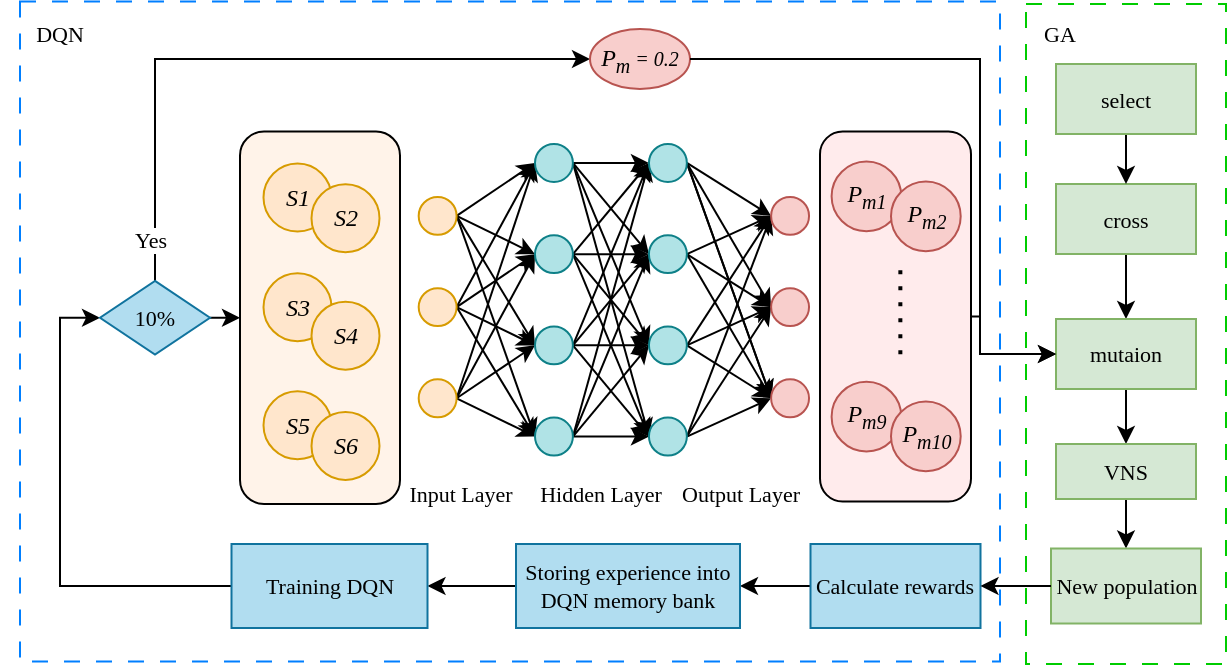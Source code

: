 <mxfile version="26.1.1">
  <diagram name="第 1 页" id="UJfofHyAi-vfrjt4BgnB">
    <mxGraphModel dx="1270" dy="-492" grid="1" gridSize="10" guides="1" tooltips="1" connect="1" arrows="1" fold="1" page="1" pageScale="1" pageWidth="827" pageHeight="1169" math="0" shadow="0">
      <root>
        <mxCell id="0" />
        <mxCell id="1" parent="0" />
        <mxCell id="khgx04jsNpT15c4Wu7S9-180" value="" style="rounded=0;whiteSpace=wrap;html=1;dashed=1;dashPattern=8 8;strokeColor=#007FFF;" vertex="1" parent="1">
          <mxGeometry x="120" y="1448.71" width="490" height="330" as="geometry" />
        </mxCell>
        <mxCell id="khgx04jsNpT15c4Wu7S9-84" value="DQN" style="text;html=1;align=center;verticalAlign=middle;whiteSpace=wrap;rounded=0;fontFamily=Times New Roman;fontSize=11;" vertex="1" parent="1">
          <mxGeometry x="110" y="1450" width="60" height="30" as="geometry" />
        </mxCell>
        <mxCell id="khgx04jsNpT15c4Wu7S9-128" value="" style="group;fontFamily=Times New Roman;fontStyle=2" vertex="1" connectable="0" parent="1">
          <mxGeometry x="230" y="1513.75" width="80" height="186.25" as="geometry" />
        </mxCell>
        <mxCell id="khgx04jsNpT15c4Wu7S9-120" value="" style="rounded=1;whiteSpace=wrap;html=1;fontFamily=Times New Roman;fontStyle=2;fillColor=#FFF3E9;" vertex="1" parent="khgx04jsNpT15c4Wu7S9-128">
          <mxGeometry width="80" height="186.25" as="geometry" />
        </mxCell>
        <mxCell id="khgx04jsNpT15c4Wu7S9-121" value="S1" style="ellipse;whiteSpace=wrap;html=1;aspect=fixed;fontFamily=Times New Roman;fontStyle=2;fillColor=#ffe6cc;strokeColor=#d79b00;" vertex="1" parent="khgx04jsNpT15c4Wu7S9-128">
          <mxGeometry x="11.75" y="16.038" width="34" height="34" as="geometry" />
        </mxCell>
        <mxCell id="khgx04jsNpT15c4Wu7S9-122" value="S2" style="ellipse;whiteSpace=wrap;html=1;aspect=fixed;fontFamily=Times New Roman;fontStyle=2;fillColor=#ffe6cc;strokeColor=#d79b00;" vertex="1" parent="khgx04jsNpT15c4Wu7S9-128">
          <mxGeometry x="35.75" y="26.385" width="34" height="34" as="geometry" />
        </mxCell>
        <mxCell id="khgx04jsNpT15c4Wu7S9-123" value="S3" style="ellipse;whiteSpace=wrap;html=1;aspect=fixed;fontFamily=Times New Roman;fontStyle=2;fillColor=#ffe6cc;strokeColor=#d79b00;" vertex="1" parent="khgx04jsNpT15c4Wu7S9-128">
          <mxGeometry x="11.75" y="70.878" width="34" height="34" as="geometry" />
        </mxCell>
        <mxCell id="khgx04jsNpT15c4Wu7S9-124" value="S4" style="ellipse;whiteSpace=wrap;html=1;aspect=fixed;fontFamily=Times New Roman;fontStyle=2;fillColor=#ffe6cc;strokeColor=#d79b00;" vertex="1" parent="khgx04jsNpT15c4Wu7S9-128">
          <mxGeometry x="35.75" y="85.106" width="34" height="34" as="geometry" />
        </mxCell>
        <mxCell id="khgx04jsNpT15c4Wu7S9-126" value="S5" style="ellipse;whiteSpace=wrap;html=1;aspect=fixed;fontFamily=Times New Roman;fontStyle=2;fillColor=#ffe6cc;strokeColor=#d79b00;" vertex="1" parent="khgx04jsNpT15c4Wu7S9-128">
          <mxGeometry x="11.75" y="129.858" width="34" height="34" as="geometry" />
        </mxCell>
        <mxCell id="khgx04jsNpT15c4Wu7S9-127" value="S6" style="ellipse;whiteSpace=wrap;html=1;aspect=fixed;fontFamily=Times New Roman;fontStyle=2;fillColor=#ffe6cc;strokeColor=#d79b00;" vertex="1" parent="khgx04jsNpT15c4Wu7S9-128">
          <mxGeometry x="35.75" y="140.205" width="34" height="34" as="geometry" />
        </mxCell>
        <mxCell id="khgx04jsNpT15c4Wu7S9-135" value="" style="group;fontStyle=2" vertex="1" connectable="0" parent="1">
          <mxGeometry x="520" y="1513.75" width="75.5" height="185" as="geometry" />
        </mxCell>
        <mxCell id="khgx04jsNpT15c4Wu7S9-119" value="" style="rounded=1;whiteSpace=wrap;html=1;fontFamily=Times New Roman;fontStyle=2;fillColor=#FFEBEC;" vertex="1" parent="khgx04jsNpT15c4Wu7S9-135">
          <mxGeometry width="75.5" height="185.0" as="geometry" />
        </mxCell>
        <mxCell id="khgx04jsNpT15c4Wu7S9-132" value="P&lt;sub&gt;m9&lt;/sub&gt;" style="ellipse;whiteSpace=wrap;html=1;aspect=fixed;fontFamily=Times New Roman;fontStyle=2;fillColor=#f8cecc;strokeColor=#b85450;" vertex="1" parent="khgx04jsNpT15c4Wu7S9-135">
          <mxGeometry x="5.8" y="125.15" width="34.85" height="34.85" as="geometry" />
        </mxCell>
        <mxCell id="khgx04jsNpT15c4Wu7S9-134" value="" style="endArrow=none;dashed=1;html=1;dashPattern=1 3;strokeWidth=2;rounded=0;fontFamily=Times New Roman;fontStyle=2" edge="1" parent="khgx04jsNpT15c4Wu7S9-135">
          <mxGeometry width="50" height="50" relative="1" as="geometry">
            <mxPoint x="40.178" y="69.375" as="sourcePoint" />
            <mxPoint x="40.178" y="112.904" as="targetPoint" />
          </mxGeometry>
        </mxCell>
        <mxCell id="khgx04jsNpT15c4Wu7S9-187" value="P&lt;sub&gt;m10&lt;/sub&gt;" style="ellipse;whiteSpace=wrap;html=1;aspect=fixed;fontFamily=Times New Roman;fontStyle=2;fillColor=#f8cecc;strokeColor=#b85450;" vertex="1" parent="khgx04jsNpT15c4Wu7S9-135">
          <mxGeometry x="35.5" y="135" width="34.85" height="34.85" as="geometry" />
        </mxCell>
        <mxCell id="khgx04jsNpT15c4Wu7S9-186" value="P&lt;sub&gt;m1&lt;/sub&gt;" style="ellipse;whiteSpace=wrap;html=1;aspect=fixed;fontFamily=Times New Roman;fontStyle=2;fillColor=#f8cecc;strokeColor=#b85450;" vertex="1" parent="khgx04jsNpT15c4Wu7S9-135">
          <mxGeometry x="5.8" y="15" width="34.85" height="34.85" as="geometry" />
        </mxCell>
        <mxCell id="khgx04jsNpT15c4Wu7S9-188" value="P&lt;sub&gt;m2&lt;/sub&gt;" style="ellipse;whiteSpace=wrap;html=1;aspect=fixed;fontFamily=Times New Roman;fontStyle=2;fillColor=#f8cecc;strokeColor=#b85450;" vertex="1" parent="khgx04jsNpT15c4Wu7S9-135">
          <mxGeometry x="35.5" y="25" width="34.85" height="34.85" as="geometry" />
        </mxCell>
        <mxCell id="khgx04jsNpT15c4Wu7S9-162" style="edgeStyle=orthogonalEdgeStyle;rounded=0;orthogonalLoop=1;jettySize=auto;html=1;exitX=0;exitY=0.5;exitDx=0;exitDy=0;fontFamily=Times New Roman;fontSize=11;" edge="1" parent="1" source="khgx04jsNpT15c4Wu7S9-163" target="khgx04jsNpT15c4Wu7S9-165">
          <mxGeometry relative="1" as="geometry" />
        </mxCell>
        <mxCell id="khgx04jsNpT15c4Wu7S9-163" value="Calculate rewards" style="rounded=0;whiteSpace=wrap;html=1;fontFamily=Times New Roman;fillColor=#b1ddf0;strokeColor=#10739e;fontSize=11;" vertex="1" parent="1">
          <mxGeometry x="515.25" y="1720" width="85" height="42" as="geometry" />
        </mxCell>
        <mxCell id="khgx04jsNpT15c4Wu7S9-164" style="edgeStyle=orthogonalEdgeStyle;rounded=0;orthogonalLoop=1;jettySize=auto;html=1;exitX=0;exitY=0.5;exitDx=0;exitDy=0;fontFamily=Times New Roman;fontSize=11;" edge="1" parent="1" source="khgx04jsNpT15c4Wu7S9-165" target="khgx04jsNpT15c4Wu7S9-166">
          <mxGeometry relative="1" as="geometry" />
        </mxCell>
        <mxCell id="khgx04jsNpT15c4Wu7S9-165" value="Storing experience into DQN memory bank" style="rounded=0;whiteSpace=wrap;html=1;fontFamily=Times New Roman;fillColor=#b1ddf0;strokeColor=#10739e;fontSize=11;" vertex="1" parent="1">
          <mxGeometry x="368" y="1720" width="112" height="42" as="geometry" />
        </mxCell>
        <mxCell id="khgx04jsNpT15c4Wu7S9-172" style="edgeStyle=orthogonalEdgeStyle;rounded=0;orthogonalLoop=1;jettySize=auto;html=1;exitX=0;exitY=0.5;exitDx=0;exitDy=0;entryX=0;entryY=0.5;entryDx=0;entryDy=0;" edge="1" parent="1" source="khgx04jsNpT15c4Wu7S9-166" target="khgx04jsNpT15c4Wu7S9-168">
          <mxGeometry relative="1" as="geometry">
            <Array as="points">
              <mxPoint x="140" y="1741" />
              <mxPoint x="140" y="1606" />
            </Array>
          </mxGeometry>
        </mxCell>
        <mxCell id="khgx04jsNpT15c4Wu7S9-166" value="Training DQN" style="rounded=0;whiteSpace=wrap;html=1;fontFamily=Times New Roman;fillColor=#b1ddf0;strokeColor=#10739e;fontSize=11;" vertex="1" parent="1">
          <mxGeometry x="225.75" y="1720" width="98" height="42" as="geometry" />
        </mxCell>
        <mxCell id="khgx04jsNpT15c4Wu7S9-169" style="edgeStyle=orthogonalEdgeStyle;rounded=0;orthogonalLoop=1;jettySize=auto;html=1;exitX=0.5;exitY=0;exitDx=0;exitDy=0;entryX=0;entryY=0.5;entryDx=0;entryDy=0;" edge="1" parent="1" source="khgx04jsNpT15c4Wu7S9-168" target="khgx04jsNpT15c4Wu7S9-183">
          <mxGeometry relative="1" as="geometry">
            <mxPoint x="410.0" y="1445" as="targetPoint" />
          </mxGeometry>
        </mxCell>
        <mxCell id="khgx04jsNpT15c4Wu7S9-178" value="Yes" style="edgeLabel;html=1;align=center;verticalAlign=middle;resizable=0;points=[];fontFamily=Times New Roman;" vertex="1" connectable="0" parent="khgx04jsNpT15c4Wu7S9-169">
          <mxGeometry x="-0.871" y="3" relative="1" as="geometry">
            <mxPoint as="offset" />
          </mxGeometry>
        </mxCell>
        <mxCell id="khgx04jsNpT15c4Wu7S9-321" style="edgeStyle=orthogonalEdgeStyle;rounded=0;orthogonalLoop=1;jettySize=auto;html=1;exitX=1;exitY=0.5;exitDx=0;exitDy=0;entryX=0;entryY=0.5;entryDx=0;entryDy=0;" edge="1" parent="1" source="khgx04jsNpT15c4Wu7S9-168" target="khgx04jsNpT15c4Wu7S9-120">
          <mxGeometry relative="1" as="geometry" />
        </mxCell>
        <mxCell id="khgx04jsNpT15c4Wu7S9-168" value="10%" style="rhombus;whiteSpace=wrap;html=1;fontFamily=Times New Roman;fillColor=#b1ddf0;strokeColor=#10739e;fontSize=11;" vertex="1" parent="1">
          <mxGeometry x="160" y="1588.44" width="55" height="36.88" as="geometry" />
        </mxCell>
        <mxCell id="khgx04jsNpT15c4Wu7S9-183" value="&lt;span style=&quot;font-family: &amp;quot;Times New Roman&amp;quot;; font-style: italic;&quot;&gt;P&lt;/span&gt;&lt;sub style=&quot;font-family: &amp;quot;Times New Roman&amp;quot;; font-style: italic;&quot;&gt;m&lt;/sub&gt;&lt;span style=&quot;font-family: &amp;quot;Times New Roman&amp;quot;; font-style: italic; font-size: 10px;&quot;&gt;&amp;nbsp;= 0.2&lt;/span&gt;" style="ellipse;whiteSpace=wrap;html=1;fillColor=#f8cecc;strokeColor=#b85450;container=0;" vertex="1" parent="1">
          <mxGeometry x="405" y="1462.5" width="50" height="30" as="geometry" />
        </mxCell>
        <mxCell id="khgx04jsNpT15c4Wu7S9-184" value="" style="group" vertex="1" connectable="0" parent="1">
          <mxGeometry x="610" y="1450" width="113" height="330" as="geometry" />
        </mxCell>
        <mxCell id="khgx04jsNpT15c4Wu7S9-150" value="" style="rounded=0;whiteSpace=wrap;html=1;dashed=1;dashPattern=8 8;fontFamily=Times New Roman;strokeColor=#00CC00;fontSize=11;" vertex="1" parent="khgx04jsNpT15c4Wu7S9-184">
          <mxGeometry x="13" width="100" height="330" as="geometry" />
        </mxCell>
        <mxCell id="khgx04jsNpT15c4Wu7S9-151" value="GA" style="text;html=1;align=center;verticalAlign=middle;whiteSpace=wrap;rounded=0;fontFamily=Times New Roman;fontSize=11;" vertex="1" parent="khgx04jsNpT15c4Wu7S9-184">
          <mxGeometry width="60" height="30" as="geometry" />
        </mxCell>
        <mxCell id="khgx04jsNpT15c4Wu7S9-152" style="edgeStyle=orthogonalEdgeStyle;rounded=0;orthogonalLoop=1;jettySize=auto;html=1;exitX=0.5;exitY=1;exitDx=0;exitDy=0;entryX=0.5;entryY=0;entryDx=0;entryDy=0;fontFamily=Times New Roman;fontSize=11;" edge="1" parent="khgx04jsNpT15c4Wu7S9-184" source="khgx04jsNpT15c4Wu7S9-153" target="khgx04jsNpT15c4Wu7S9-157">
          <mxGeometry relative="1" as="geometry" />
        </mxCell>
        <mxCell id="khgx04jsNpT15c4Wu7S9-153" value="cross" style="rounded=0;whiteSpace=wrap;html=1;fontFamily=Times New Roman;fillColor=#d5e8d4;strokeColor=#82b366;fontSize=11;" vertex="1" parent="khgx04jsNpT15c4Wu7S9-184">
          <mxGeometry x="28" y="90" width="70" height="35" as="geometry" />
        </mxCell>
        <mxCell id="khgx04jsNpT15c4Wu7S9-154" style="edgeStyle=orthogonalEdgeStyle;rounded=0;orthogonalLoop=1;jettySize=auto;html=1;exitX=0.5;exitY=1;exitDx=0;exitDy=0;fontFamily=Times New Roman;fontSize=11;" edge="1" parent="khgx04jsNpT15c4Wu7S9-184" source="khgx04jsNpT15c4Wu7S9-155" target="khgx04jsNpT15c4Wu7S9-153">
          <mxGeometry relative="1" as="geometry" />
        </mxCell>
        <mxCell id="khgx04jsNpT15c4Wu7S9-155" value="select" style="rounded=0;whiteSpace=wrap;html=1;fontFamily=Times New Roman;fillColor=#d5e8d4;strokeColor=#82b366;fontSize=11;" vertex="1" parent="khgx04jsNpT15c4Wu7S9-184">
          <mxGeometry x="28" y="30" width="70" height="35" as="geometry" />
        </mxCell>
        <mxCell id="khgx04jsNpT15c4Wu7S9-156" style="edgeStyle=orthogonalEdgeStyle;rounded=0;orthogonalLoop=1;jettySize=auto;html=1;exitX=0.5;exitY=1;exitDx=0;exitDy=0;entryX=0.5;entryY=0;entryDx=0;entryDy=0;fontFamily=Times New Roman;fontSize=11;" edge="1" parent="khgx04jsNpT15c4Wu7S9-184" source="khgx04jsNpT15c4Wu7S9-157" target="khgx04jsNpT15c4Wu7S9-159">
          <mxGeometry relative="1" as="geometry" />
        </mxCell>
        <mxCell id="khgx04jsNpT15c4Wu7S9-157" value="mutaion" style="rounded=0;whiteSpace=wrap;html=1;fontFamily=Times New Roman;fillColor=#d5e8d4;strokeColor=#82b366;fontSize=11;" vertex="1" parent="khgx04jsNpT15c4Wu7S9-184">
          <mxGeometry x="28" y="157.5" width="70" height="35" as="geometry" />
        </mxCell>
        <mxCell id="khgx04jsNpT15c4Wu7S9-158" style="edgeStyle=orthogonalEdgeStyle;rounded=0;orthogonalLoop=1;jettySize=auto;html=1;exitX=0.5;exitY=1;exitDx=0;exitDy=0;entryX=0.5;entryY=0;entryDx=0;entryDy=0;fontFamily=Times New Roman;fontSize=11;" edge="1" parent="khgx04jsNpT15c4Wu7S9-184" source="khgx04jsNpT15c4Wu7S9-159" target="khgx04jsNpT15c4Wu7S9-161">
          <mxGeometry relative="1" as="geometry" />
        </mxCell>
        <mxCell id="khgx04jsNpT15c4Wu7S9-159" value="VNS" style="rounded=0;whiteSpace=wrap;html=1;fontFamily=Times New Roman;fillColor=#d5e8d4;strokeColor=#82b366;fontSize=11;" vertex="1" parent="khgx04jsNpT15c4Wu7S9-184">
          <mxGeometry x="28" y="220" width="70" height="27.5" as="geometry" />
        </mxCell>
        <mxCell id="khgx04jsNpT15c4Wu7S9-161" value="New&amp;nbsp;population" style="rounded=0;whiteSpace=wrap;html=1;fontFamily=Times New Roman;fillColor=#d5e8d4;strokeColor=#82b366;fontSize=11;" vertex="1" parent="khgx04jsNpT15c4Wu7S9-184">
          <mxGeometry x="25.5" y="272.25" width="75" height="37.5" as="geometry" />
        </mxCell>
        <mxCell id="khgx04jsNpT15c4Wu7S9-170" style="edgeStyle=orthogonalEdgeStyle;rounded=0;orthogonalLoop=1;jettySize=auto;html=1;exitX=1;exitY=0.5;exitDx=0;exitDy=0;" edge="1" parent="1" source="khgx04jsNpT15c4Wu7S9-183" target="khgx04jsNpT15c4Wu7S9-157">
          <mxGeometry relative="1" as="geometry">
            <mxPoint x="460.0" y="1445" as="sourcePoint" />
            <Array as="points">
              <mxPoint x="600" y="1478" />
              <mxPoint x="600" y="1625" />
            </Array>
          </mxGeometry>
        </mxCell>
        <mxCell id="khgx04jsNpT15c4Wu7S9-160" style="edgeStyle=orthogonalEdgeStyle;rounded=0;orthogonalLoop=1;jettySize=auto;html=1;exitX=0;exitY=0.5;exitDx=0;exitDy=0;entryX=1;entryY=0.5;entryDx=0;entryDy=0;fontFamily=Times New Roman;fontSize=11;" edge="1" parent="1" source="khgx04jsNpT15c4Wu7S9-161" target="khgx04jsNpT15c4Wu7S9-163">
          <mxGeometry relative="1" as="geometry">
            <mxPoint x="647" y="1778" as="targetPoint" />
          </mxGeometry>
        </mxCell>
        <mxCell id="khgx04jsNpT15c4Wu7S9-313" value="" style="group" vertex="1" connectable="0" parent="1">
          <mxGeometry x="310" y="1520" width="230" height="187.42" as="geometry" />
        </mxCell>
        <mxCell id="khgx04jsNpT15c4Wu7S9-81" value="Input Layer" style="text;html=1;align=center;verticalAlign=middle;resizable=0;points=[];autosize=1;strokeColor=none;fillColor=none;fontFamily=Times New Roman;fontSize=11;container=0;" vertex="1" parent="khgx04jsNpT15c4Wu7S9-313">
          <mxGeometry x="-10" y="160.313" width="80" height="30" as="geometry" />
        </mxCell>
        <mxCell id="khgx04jsNpT15c4Wu7S9-82" value="Hidden Layer" style="text;html=1;align=center;verticalAlign=middle;resizable=0;points=[];autosize=1;strokeColor=none;fillColor=none;fontFamily=Times New Roman;fontSize=11;container=0;" vertex="1" parent="khgx04jsNpT15c4Wu7S9-313">
          <mxGeometry x="60.0" y="160.313" width="80" height="30" as="geometry" />
        </mxCell>
        <mxCell id="khgx04jsNpT15c4Wu7S9-16" style="rounded=0;orthogonalLoop=1;jettySize=auto;html=1;exitX=1;exitY=0.5;exitDx=0;exitDy=0;entryX=0;entryY=0.5;entryDx=0;entryDy=0;fontFamily=Times New Roman;fontSize=11;" edge="1" parent="khgx04jsNpT15c4Wu7S9-313" source="khgx04jsNpT15c4Wu7S9-20" target="khgx04jsNpT15c4Wu7S9-50">
          <mxGeometry relative="1" as="geometry" />
        </mxCell>
        <mxCell id="khgx04jsNpT15c4Wu7S9-17" style="rounded=0;orthogonalLoop=1;jettySize=auto;html=1;exitX=1;exitY=0.5;exitDx=0;exitDy=0;entryX=0;entryY=0.5;entryDx=0;entryDy=0;fontFamily=Times New Roman;fontSize=11;" edge="1" parent="khgx04jsNpT15c4Wu7S9-313" source="khgx04jsNpT15c4Wu7S9-20" target="khgx04jsNpT15c4Wu7S9-45">
          <mxGeometry relative="1" as="geometry" />
        </mxCell>
        <mxCell id="khgx04jsNpT15c4Wu7S9-18" style="rounded=0;orthogonalLoop=1;jettySize=auto;html=1;exitX=1;exitY=0.5;exitDx=0;exitDy=0;entryX=0;entryY=0.5;entryDx=0;entryDy=0;fontFamily=Times New Roman;fontSize=11;" edge="1" parent="khgx04jsNpT15c4Wu7S9-313" source="khgx04jsNpT15c4Wu7S9-20" target="khgx04jsNpT15c4Wu7S9-40">
          <mxGeometry relative="1" as="geometry" />
        </mxCell>
        <mxCell id="khgx04jsNpT15c4Wu7S9-19" style="rounded=0;orthogonalLoop=1;jettySize=auto;html=1;exitX=1;exitY=0.5;exitDx=0;exitDy=0;entryX=0;entryY=0.5;entryDx=0;entryDy=0;fontFamily=Times New Roman;fontSize=11;" edge="1" parent="khgx04jsNpT15c4Wu7S9-313" source="khgx04jsNpT15c4Wu7S9-20" target="khgx04jsNpT15c4Wu7S9-35">
          <mxGeometry relative="1" as="geometry" />
        </mxCell>
        <mxCell id="khgx04jsNpT15c4Wu7S9-20" value="" style="ellipse;whiteSpace=wrap;html=1;aspect=fixed;fontSize=11;strokeWidth=1;fontFamily=Times New Roman;fillColor=#ffe6cc;strokeColor=#d79b00;container=0;" vertex="1" parent="khgx04jsNpT15c4Wu7S9-313">
          <mxGeometry x="9.345" y="26.465" width="18.963" height="18.963" as="geometry" />
        </mxCell>
        <mxCell id="khgx04jsNpT15c4Wu7S9-21" style="rounded=0;orthogonalLoop=1;jettySize=auto;html=1;exitX=1;exitY=0.5;exitDx=0;exitDy=0;entryX=0;entryY=0.5;entryDx=0;entryDy=0;fontFamily=Times New Roman;fontSize=11;" edge="1" parent="khgx04jsNpT15c4Wu7S9-313" source="khgx04jsNpT15c4Wu7S9-25" target="khgx04jsNpT15c4Wu7S9-50">
          <mxGeometry relative="1" as="geometry" />
        </mxCell>
        <mxCell id="khgx04jsNpT15c4Wu7S9-22" style="rounded=0;orthogonalLoop=1;jettySize=auto;html=1;exitX=1;exitY=0.5;exitDx=0;exitDy=0;entryX=0;entryY=0.5;entryDx=0;entryDy=0;fontFamily=Times New Roman;fontSize=11;" edge="1" parent="khgx04jsNpT15c4Wu7S9-313" source="khgx04jsNpT15c4Wu7S9-25" target="khgx04jsNpT15c4Wu7S9-45">
          <mxGeometry relative="1" as="geometry" />
        </mxCell>
        <mxCell id="khgx04jsNpT15c4Wu7S9-23" style="rounded=0;orthogonalLoop=1;jettySize=auto;html=1;exitX=1;exitY=0.5;exitDx=0;exitDy=0;entryX=0;entryY=0.5;entryDx=0;entryDy=0;fontFamily=Times New Roman;fontSize=11;" edge="1" parent="khgx04jsNpT15c4Wu7S9-313" source="khgx04jsNpT15c4Wu7S9-25" target="khgx04jsNpT15c4Wu7S9-40">
          <mxGeometry relative="1" as="geometry" />
        </mxCell>
        <mxCell id="khgx04jsNpT15c4Wu7S9-24" style="rounded=0;orthogonalLoop=1;jettySize=auto;html=1;exitX=1;exitY=0.5;exitDx=0;exitDy=0;entryX=0;entryY=0.5;entryDx=0;entryDy=0;fontFamily=Times New Roman;fontSize=11;" edge="1" parent="khgx04jsNpT15c4Wu7S9-313" source="khgx04jsNpT15c4Wu7S9-25" target="khgx04jsNpT15c4Wu7S9-35">
          <mxGeometry relative="1" as="geometry" />
        </mxCell>
        <mxCell id="khgx04jsNpT15c4Wu7S9-25" value="" style="ellipse;whiteSpace=wrap;html=1;aspect=fixed;fontSize=11;strokeWidth=1;fontFamily=Times New Roman;fillColor=#ffe6cc;strokeColor=#d79b00;container=0;" vertex="1" parent="khgx04jsNpT15c4Wu7S9-313">
          <mxGeometry x="9.345" y="72.065" width="18.963" height="18.963" as="geometry" />
        </mxCell>
        <mxCell id="khgx04jsNpT15c4Wu7S9-26" style="rounded=0;orthogonalLoop=1;jettySize=auto;html=1;exitX=1;exitY=0.5;exitDx=0;exitDy=0;entryX=0;entryY=0.5;entryDx=0;entryDy=0;fontFamily=Times New Roman;fontSize=11;" edge="1" parent="khgx04jsNpT15c4Wu7S9-313" source="khgx04jsNpT15c4Wu7S9-30" target="khgx04jsNpT15c4Wu7S9-50">
          <mxGeometry relative="1" as="geometry" />
        </mxCell>
        <mxCell id="khgx04jsNpT15c4Wu7S9-27" style="rounded=0;orthogonalLoop=1;jettySize=auto;html=1;exitX=1;exitY=0.5;exitDx=0;exitDy=0;entryX=0;entryY=0.5;entryDx=0;entryDy=0;fontFamily=Times New Roman;fontSize=11;" edge="1" parent="khgx04jsNpT15c4Wu7S9-313" source="khgx04jsNpT15c4Wu7S9-30" target="khgx04jsNpT15c4Wu7S9-45">
          <mxGeometry relative="1" as="geometry" />
        </mxCell>
        <mxCell id="khgx04jsNpT15c4Wu7S9-28" style="rounded=0;orthogonalLoop=1;jettySize=auto;html=1;exitX=1;exitY=0.5;exitDx=0;exitDy=0;entryX=0;entryY=0.5;entryDx=0;entryDy=0;fontFamily=Times New Roman;fontSize=11;" edge="1" parent="khgx04jsNpT15c4Wu7S9-313" source="khgx04jsNpT15c4Wu7S9-30" target="khgx04jsNpT15c4Wu7S9-40">
          <mxGeometry relative="1" as="geometry" />
        </mxCell>
        <mxCell id="khgx04jsNpT15c4Wu7S9-29" style="rounded=0;orthogonalLoop=1;jettySize=auto;html=1;exitX=1;exitY=0.5;exitDx=0;exitDy=0;entryX=0;entryY=0.5;entryDx=0;entryDy=0;fontFamily=Times New Roman;fontSize=11;" edge="1" parent="khgx04jsNpT15c4Wu7S9-313" source="khgx04jsNpT15c4Wu7S9-30" target="khgx04jsNpT15c4Wu7S9-35">
          <mxGeometry relative="1" as="geometry" />
        </mxCell>
        <mxCell id="khgx04jsNpT15c4Wu7S9-30" value="" style="ellipse;whiteSpace=wrap;html=1;aspect=fixed;fontSize=11;strokeWidth=1;fontFamily=Times New Roman;fillColor=#ffe6cc;strokeColor=#d79b00;container=0;" vertex="1" parent="khgx04jsNpT15c4Wu7S9-313">
          <mxGeometry x="9.345" y="117.665" width="18.963" height="18.963" as="geometry" />
        </mxCell>
        <mxCell id="khgx04jsNpT15c4Wu7S9-31" style="rounded=0;orthogonalLoop=1;jettySize=auto;html=1;exitX=1;exitY=0.5;exitDx=0;exitDy=0;entryX=0;entryY=0.5;entryDx=0;entryDy=0;fontFamily=Times New Roman;fontSize=11;" edge="1" parent="khgx04jsNpT15c4Wu7S9-313" source="khgx04jsNpT15c4Wu7S9-35" target="khgx04jsNpT15c4Wu7S9-58">
          <mxGeometry relative="1" as="geometry" />
        </mxCell>
        <mxCell id="khgx04jsNpT15c4Wu7S9-32" style="rounded=0;orthogonalLoop=1;jettySize=auto;html=1;exitX=1;exitY=0.5;exitDx=0;exitDy=0;entryX=0;entryY=0.5;entryDx=0;entryDy=0;fontFamily=Times New Roman;fontSize=11;" edge="1" parent="khgx04jsNpT15c4Wu7S9-313" source="khgx04jsNpT15c4Wu7S9-35" target="khgx04jsNpT15c4Wu7S9-54">
          <mxGeometry relative="1" as="geometry" />
        </mxCell>
        <mxCell id="khgx04jsNpT15c4Wu7S9-33" style="rounded=0;orthogonalLoop=1;jettySize=auto;html=1;exitX=1;exitY=0.5;exitDx=0;exitDy=0;entryX=0;entryY=0.5;entryDx=0;entryDy=0;fontFamily=Times New Roman;fontSize=11;" edge="1" parent="khgx04jsNpT15c4Wu7S9-313" source="khgx04jsNpT15c4Wu7S9-35" target="khgx04jsNpT15c4Wu7S9-67">
          <mxGeometry relative="1" as="geometry" />
        </mxCell>
        <mxCell id="khgx04jsNpT15c4Wu7S9-34" style="rounded=0;orthogonalLoop=1;jettySize=auto;html=1;exitX=1;exitY=0.5;exitDx=0;exitDy=0;entryX=0;entryY=0.5;entryDx=0;entryDy=0;fontFamily=Times New Roman;fontSize=11;" edge="1" parent="khgx04jsNpT15c4Wu7S9-313" source="khgx04jsNpT15c4Wu7S9-35" target="khgx04jsNpT15c4Wu7S9-63">
          <mxGeometry relative="1" as="geometry" />
        </mxCell>
        <mxCell id="khgx04jsNpT15c4Wu7S9-35" value="" style="ellipse;whiteSpace=wrap;html=1;aspect=fixed;fontSize=11;strokeWidth=1;flipV=1;flipH=1;fontFamily=Times New Roman;fillColor=#b0e3e6;strokeColor=#0e8088;container=0;" vertex="1" parent="khgx04jsNpT15c4Wu7S9-313">
          <mxGeometry x="67.496" y="136.797" width="18.963" height="18.963" as="geometry" />
        </mxCell>
        <mxCell id="khgx04jsNpT15c4Wu7S9-36" style="rounded=0;orthogonalLoop=1;jettySize=auto;html=1;exitX=1;exitY=0.5;exitDx=0;exitDy=0;entryX=0;entryY=0.5;entryDx=0;entryDy=0;fontFamily=Times New Roman;fontSize=11;" edge="1" parent="khgx04jsNpT15c4Wu7S9-313" source="khgx04jsNpT15c4Wu7S9-40" target="khgx04jsNpT15c4Wu7S9-63">
          <mxGeometry relative="1" as="geometry" />
        </mxCell>
        <mxCell id="khgx04jsNpT15c4Wu7S9-37" style="rounded=0;orthogonalLoop=1;jettySize=auto;html=1;exitX=1;exitY=0.5;exitDx=0;exitDy=0;entryX=0;entryY=0.5;entryDx=0;entryDy=0;fontFamily=Times New Roman;fontSize=11;" edge="1" parent="khgx04jsNpT15c4Wu7S9-313" source="khgx04jsNpT15c4Wu7S9-40" target="khgx04jsNpT15c4Wu7S9-67">
          <mxGeometry relative="1" as="geometry" />
        </mxCell>
        <mxCell id="khgx04jsNpT15c4Wu7S9-38" style="rounded=0;orthogonalLoop=1;jettySize=auto;html=1;exitX=1;exitY=0.5;exitDx=0;exitDy=0;entryX=0;entryY=0.5;entryDx=0;entryDy=0;fontFamily=Times New Roman;fontSize=11;" edge="1" parent="khgx04jsNpT15c4Wu7S9-313" source="khgx04jsNpT15c4Wu7S9-40" target="khgx04jsNpT15c4Wu7S9-54">
          <mxGeometry relative="1" as="geometry" />
        </mxCell>
        <mxCell id="khgx04jsNpT15c4Wu7S9-39" style="rounded=0;orthogonalLoop=1;jettySize=auto;html=1;exitX=1;exitY=0.5;exitDx=0;exitDy=0;entryX=0;entryY=0.5;entryDx=0;entryDy=0;fontFamily=Times New Roman;fontSize=11;" edge="1" parent="khgx04jsNpT15c4Wu7S9-313" source="khgx04jsNpT15c4Wu7S9-40" target="khgx04jsNpT15c4Wu7S9-58">
          <mxGeometry relative="1" as="geometry" />
        </mxCell>
        <mxCell id="khgx04jsNpT15c4Wu7S9-40" value="" style="ellipse;whiteSpace=wrap;html=1;aspect=fixed;fontSize=11;strokeWidth=1;flipV=1;flipH=1;fontFamily=Times New Roman;fillColor=#b0e3e6;strokeColor=#0e8088;container=0;" vertex="1" parent="khgx04jsNpT15c4Wu7S9-313">
          <mxGeometry x="67.496" y="91.2" width="18.963" height="18.963" as="geometry" />
        </mxCell>
        <mxCell id="khgx04jsNpT15c4Wu7S9-41" style="rounded=0;orthogonalLoop=1;jettySize=auto;html=1;exitX=1;exitY=0.5;exitDx=0;exitDy=0;entryX=0;entryY=0.5;entryDx=0;entryDy=0;fontFamily=Times New Roman;fontSize=11;" edge="1" parent="khgx04jsNpT15c4Wu7S9-313" source="khgx04jsNpT15c4Wu7S9-45" target="khgx04jsNpT15c4Wu7S9-63">
          <mxGeometry relative="1" as="geometry" />
        </mxCell>
        <mxCell id="khgx04jsNpT15c4Wu7S9-42" style="rounded=0;orthogonalLoop=1;jettySize=auto;html=1;exitX=1;exitY=0.5;exitDx=0;exitDy=0;entryX=0;entryY=0.5;entryDx=0;entryDy=0;fontFamily=Times New Roman;fontSize=11;" edge="1" parent="khgx04jsNpT15c4Wu7S9-313" source="khgx04jsNpT15c4Wu7S9-45" target="khgx04jsNpT15c4Wu7S9-67">
          <mxGeometry relative="1" as="geometry" />
        </mxCell>
        <mxCell id="khgx04jsNpT15c4Wu7S9-43" style="rounded=0;orthogonalLoop=1;jettySize=auto;html=1;exitX=1;exitY=0.5;exitDx=0;exitDy=0;entryX=0;entryY=0.5;entryDx=0;entryDy=0;fontFamily=Times New Roman;fontSize=11;" edge="1" parent="khgx04jsNpT15c4Wu7S9-313" source="khgx04jsNpT15c4Wu7S9-45" target="khgx04jsNpT15c4Wu7S9-54">
          <mxGeometry relative="1" as="geometry" />
        </mxCell>
        <mxCell id="khgx04jsNpT15c4Wu7S9-44" style="rounded=0;orthogonalLoop=1;jettySize=auto;html=1;exitX=1;exitY=0.5;exitDx=0;exitDy=0;entryX=0;entryY=0.5;entryDx=0;entryDy=0;fontFamily=Times New Roman;fontSize=11;" edge="1" parent="khgx04jsNpT15c4Wu7S9-313" source="khgx04jsNpT15c4Wu7S9-45" target="khgx04jsNpT15c4Wu7S9-58">
          <mxGeometry relative="1" as="geometry" />
        </mxCell>
        <mxCell id="khgx04jsNpT15c4Wu7S9-45" value="" style="ellipse;whiteSpace=wrap;html=1;aspect=fixed;fontSize=11;strokeWidth=1;flipV=1;flipH=1;fontFamily=Times New Roman;fillColor=#b0e3e6;strokeColor=#0e8088;container=0;" vertex="1" parent="khgx04jsNpT15c4Wu7S9-313">
          <mxGeometry x="67.496" y="45.6" width="18.963" height="18.963" as="geometry" />
        </mxCell>
        <mxCell id="khgx04jsNpT15c4Wu7S9-46" style="rounded=0;orthogonalLoop=1;jettySize=auto;html=1;exitX=1;exitY=0.5;exitDx=0;exitDy=0;entryX=0;entryY=0.5;entryDx=0;entryDy=0;fontFamily=Times New Roman;fontSize=11;" edge="1" parent="khgx04jsNpT15c4Wu7S9-313" source="khgx04jsNpT15c4Wu7S9-50" target="khgx04jsNpT15c4Wu7S9-63">
          <mxGeometry relative="1" as="geometry" />
        </mxCell>
        <mxCell id="khgx04jsNpT15c4Wu7S9-47" style="rounded=0;orthogonalLoop=1;jettySize=auto;html=1;exitX=1;exitY=0.5;exitDx=0;exitDy=0;entryX=0;entryY=0.5;entryDx=0;entryDy=0;fontFamily=Times New Roman;fontSize=11;" edge="1" parent="khgx04jsNpT15c4Wu7S9-313" source="khgx04jsNpT15c4Wu7S9-50" target="khgx04jsNpT15c4Wu7S9-67">
          <mxGeometry relative="1" as="geometry" />
        </mxCell>
        <mxCell id="khgx04jsNpT15c4Wu7S9-48" style="rounded=0;orthogonalLoop=1;jettySize=auto;html=1;exitX=1;exitY=0.5;exitDx=0;exitDy=0;entryX=0;entryY=0.5;entryDx=0;entryDy=0;fontFamily=Times New Roman;fontSize=11;" edge="1" parent="khgx04jsNpT15c4Wu7S9-313" source="khgx04jsNpT15c4Wu7S9-50">
          <mxGeometry relative="1" as="geometry">
            <mxPoint x="96.865" y="9.263" as="sourcePoint" />
            <mxPoint x="124.472" y="100.463" as="targetPoint" />
          </mxGeometry>
        </mxCell>
        <mxCell id="khgx04jsNpT15c4Wu7S9-49" style="rounded=0;orthogonalLoop=1;jettySize=auto;html=1;exitX=1;exitY=0.5;exitDx=0;exitDy=0;entryX=0;entryY=0.5;entryDx=0;entryDy=0;fontFamily=Times New Roman;fontSize=11;" edge="1" parent="khgx04jsNpT15c4Wu7S9-313" source="khgx04jsNpT15c4Wu7S9-50" target="khgx04jsNpT15c4Wu7S9-58">
          <mxGeometry relative="1" as="geometry" />
        </mxCell>
        <mxCell id="khgx04jsNpT15c4Wu7S9-50" value="" style="ellipse;whiteSpace=wrap;html=1;aspect=fixed;fontSize=11;strokeWidth=1;flipV=1;flipH=1;fontFamily=Times New Roman;fillColor=#b0e3e6;strokeColor=#0e8088;container=0;" vertex="1" parent="khgx04jsNpT15c4Wu7S9-313">
          <mxGeometry x="67.496" width="18.963" height="18.963" as="geometry" />
        </mxCell>
        <mxCell id="khgx04jsNpT15c4Wu7S9-51" style="rounded=0;orthogonalLoop=1;jettySize=auto;html=1;exitX=1;exitY=0.5;exitDx=0;exitDy=0;entryX=0;entryY=0.5;entryDx=0;entryDy=0;fontFamily=Times New Roman;fontSize=11;" edge="1" parent="khgx04jsNpT15c4Wu7S9-313" source="khgx04jsNpT15c4Wu7S9-54" target="khgx04jsNpT15c4Wu7S9-70">
          <mxGeometry relative="1" as="geometry" />
        </mxCell>
        <mxCell id="khgx04jsNpT15c4Wu7S9-52" style="rounded=0;orthogonalLoop=1;jettySize=auto;html=1;exitX=1;exitY=0.5;exitDx=0;exitDy=0;entryX=0;entryY=0.5;entryDx=0;entryDy=0;fontFamily=Times New Roman;fontSize=11;" edge="1" parent="khgx04jsNpT15c4Wu7S9-313" source="khgx04jsNpT15c4Wu7S9-54" target="khgx04jsNpT15c4Wu7S9-69">
          <mxGeometry relative="1" as="geometry" />
        </mxCell>
        <mxCell id="khgx04jsNpT15c4Wu7S9-53" style="rounded=0;orthogonalLoop=1;jettySize=auto;html=1;exitX=1;exitY=0.5;exitDx=0;exitDy=0;entryX=0;entryY=0.5;entryDx=0;entryDy=0;fontFamily=Times New Roman;fontSize=11;" edge="1" parent="khgx04jsNpT15c4Wu7S9-313" source="khgx04jsNpT15c4Wu7S9-54" target="khgx04jsNpT15c4Wu7S9-68">
          <mxGeometry relative="1" as="geometry" />
        </mxCell>
        <mxCell id="khgx04jsNpT15c4Wu7S9-54" value="" style="ellipse;whiteSpace=wrap;html=1;aspect=fixed;fontSize=11;strokeWidth=1;flipV=1;flipH=1;fontFamily=Times New Roman;fillColor=#b0e3e6;strokeColor=#0e8088;container=0;" vertex="1" parent="khgx04jsNpT15c4Wu7S9-313">
          <mxGeometry x="124.472" y="91.2" width="18.963" height="18.963" as="geometry" />
        </mxCell>
        <mxCell id="khgx04jsNpT15c4Wu7S9-55" style="rounded=0;orthogonalLoop=1;jettySize=auto;html=1;exitX=1;exitY=0.5;exitDx=0;exitDy=0;entryX=0;entryY=0.5;entryDx=0;entryDy=0;fontFamily=Times New Roman;fontSize=11;" edge="1" parent="khgx04jsNpT15c4Wu7S9-313" source="khgx04jsNpT15c4Wu7S9-58" target="khgx04jsNpT15c4Wu7S9-68">
          <mxGeometry relative="1" as="geometry" />
        </mxCell>
        <mxCell id="khgx04jsNpT15c4Wu7S9-56" style="rounded=0;orthogonalLoop=1;jettySize=auto;html=1;exitX=1;exitY=0.5;exitDx=0;exitDy=0;entryX=0;entryY=0.5;entryDx=0;entryDy=0;fontFamily=Times New Roman;fontSize=11;" edge="1" parent="khgx04jsNpT15c4Wu7S9-313" source="khgx04jsNpT15c4Wu7S9-58" target="khgx04jsNpT15c4Wu7S9-69">
          <mxGeometry relative="1" as="geometry" />
        </mxCell>
        <mxCell id="khgx04jsNpT15c4Wu7S9-57" style="rounded=0;orthogonalLoop=1;jettySize=auto;html=1;exitX=1;exitY=0.5;exitDx=0;exitDy=0;entryX=0;entryY=0.5;entryDx=0;entryDy=0;fontFamily=Times New Roman;fontSize=11;" edge="1" parent="khgx04jsNpT15c4Wu7S9-313" source="khgx04jsNpT15c4Wu7S9-58" target="khgx04jsNpT15c4Wu7S9-70">
          <mxGeometry relative="1" as="geometry" />
        </mxCell>
        <mxCell id="khgx04jsNpT15c4Wu7S9-58" value="" style="ellipse;whiteSpace=wrap;html=1;aspect=fixed;fontSize=11;strokeWidth=1;flipV=1;flipH=1;fontFamily=Times New Roman;fillColor=#b0e3e6;strokeColor=#0e8088;container=0;" vertex="1" parent="khgx04jsNpT15c4Wu7S9-313">
          <mxGeometry x="124.472" y="136.797" width="18.963" height="18.963" as="geometry" />
        </mxCell>
        <mxCell id="khgx04jsNpT15c4Wu7S9-59" style="rounded=0;orthogonalLoop=1;jettySize=auto;html=1;exitX=1;exitY=0.5;exitDx=0;exitDy=0;entryX=0;entryY=0.5;entryDx=0;entryDy=0;fontFamily=Times New Roman;fontSize=11;" edge="1" parent="khgx04jsNpT15c4Wu7S9-313" source="khgx04jsNpT15c4Wu7S9-63" target="khgx04jsNpT15c4Wu7S9-70">
          <mxGeometry relative="1" as="geometry" />
        </mxCell>
        <mxCell id="khgx04jsNpT15c4Wu7S9-60" style="rounded=0;orthogonalLoop=1;jettySize=auto;html=1;exitX=1;exitY=0.5;exitDx=0;exitDy=0;entryX=0;entryY=0.5;entryDx=0;entryDy=0;fontFamily=Times New Roman;fontSize=11;" edge="1" parent="khgx04jsNpT15c4Wu7S9-313" source="khgx04jsNpT15c4Wu7S9-63" target="khgx04jsNpT15c4Wu7S9-69">
          <mxGeometry relative="1" as="geometry" />
        </mxCell>
        <mxCell id="khgx04jsNpT15c4Wu7S9-61" style="rounded=0;orthogonalLoop=1;jettySize=auto;html=1;exitX=1;exitY=0.5;exitDx=0;exitDy=0;entryX=0;entryY=0.5;entryDx=0;entryDy=0;fontFamily=Times New Roman;fontSize=11;" edge="1" parent="khgx04jsNpT15c4Wu7S9-313" source="khgx04jsNpT15c4Wu7S9-63" target="khgx04jsNpT15c4Wu7S9-68">
          <mxGeometry relative="1" as="geometry" />
        </mxCell>
        <mxCell id="khgx04jsNpT15c4Wu7S9-62" style="rounded=0;orthogonalLoop=1;jettySize=auto;html=1;exitX=1;exitY=0.5;exitDx=0;exitDy=0;entryX=0;entryY=0.5;entryDx=0;entryDy=0;fontFamily=Times New Roman;fontSize=11;" edge="1" parent="khgx04jsNpT15c4Wu7S9-313" source="khgx04jsNpT15c4Wu7S9-63" target="khgx04jsNpT15c4Wu7S9-68">
          <mxGeometry relative="1" as="geometry" />
        </mxCell>
        <mxCell id="khgx04jsNpT15c4Wu7S9-63" value="" style="ellipse;whiteSpace=wrap;html=1;aspect=fixed;fontSize=11;strokeWidth=1;flipV=1;flipH=1;fontFamily=Times New Roman;fillColor=#b0e3e6;strokeColor=#0e8088;container=0;" vertex="1" parent="khgx04jsNpT15c4Wu7S9-313">
          <mxGeometry x="124.472" width="18.963" height="18.963" as="geometry" />
        </mxCell>
        <mxCell id="khgx04jsNpT15c4Wu7S9-64" style="rounded=0;orthogonalLoop=1;jettySize=auto;html=1;exitX=1;exitY=0.5;exitDx=0;exitDy=0;entryX=0;entryY=0.5;entryDx=0;entryDy=0;fontFamily=Times New Roman;fontSize=11;" edge="1" parent="khgx04jsNpT15c4Wu7S9-313" source="khgx04jsNpT15c4Wu7S9-67" target="khgx04jsNpT15c4Wu7S9-70">
          <mxGeometry relative="1" as="geometry" />
        </mxCell>
        <mxCell id="khgx04jsNpT15c4Wu7S9-65" style="rounded=0;orthogonalLoop=1;jettySize=auto;html=1;exitX=1;exitY=0.5;exitDx=0;exitDy=0;entryX=0;entryY=0.5;entryDx=0;entryDy=0;fontFamily=Times New Roman;fontSize=11;" edge="1" parent="khgx04jsNpT15c4Wu7S9-313" source="khgx04jsNpT15c4Wu7S9-67" target="khgx04jsNpT15c4Wu7S9-69">
          <mxGeometry relative="1" as="geometry" />
        </mxCell>
        <mxCell id="khgx04jsNpT15c4Wu7S9-66" style="rounded=0;orthogonalLoop=1;jettySize=auto;html=1;exitX=1;exitY=0.5;exitDx=0;exitDy=0;entryX=0;entryY=0.5;entryDx=0;entryDy=0;fontFamily=Times New Roman;fontSize=11;" edge="1" parent="khgx04jsNpT15c4Wu7S9-313" source="khgx04jsNpT15c4Wu7S9-67" target="khgx04jsNpT15c4Wu7S9-68">
          <mxGeometry relative="1" as="geometry" />
        </mxCell>
        <mxCell id="khgx04jsNpT15c4Wu7S9-67" value="" style="ellipse;whiteSpace=wrap;html=1;aspect=fixed;fontSize=11;strokeWidth=1;flipV=1;flipH=1;fontFamily=Times New Roman;fillColor=#b0e3e6;strokeColor=#0e8088;container=0;" vertex="1" parent="khgx04jsNpT15c4Wu7S9-313">
          <mxGeometry x="124.472" y="45.6" width="18.963" height="18.963" as="geometry" />
        </mxCell>
        <mxCell id="khgx04jsNpT15c4Wu7S9-68" value="" style="ellipse;whiteSpace=wrap;html=1;aspect=fixed;fontSize=11;strokeWidth=1;fontFamily=Times New Roman;fillColor=#f8cecc;strokeColor=#b85450;container=0;" vertex="1" parent="khgx04jsNpT15c4Wu7S9-313">
          <mxGeometry x="185.56" y="117.665" width="18.963" height="18.963" as="geometry" />
        </mxCell>
        <mxCell id="khgx04jsNpT15c4Wu7S9-69" value="" style="ellipse;whiteSpace=wrap;html=1;aspect=fixed;fontSize=11;strokeWidth=1;fontFamily=Times New Roman;fillColor=#f8cecc;strokeColor=#b85450;container=0;" vertex="1" parent="khgx04jsNpT15c4Wu7S9-313">
          <mxGeometry x="185.56" y="72.065" width="18.963" height="18.963" as="geometry" />
        </mxCell>
        <mxCell id="khgx04jsNpT15c4Wu7S9-70" value="" style="ellipse;whiteSpace=wrap;html=1;aspect=fixed;fontSize=11;strokeWidth=1;fontFamily=Times New Roman;fillColor=#f8cecc;strokeColor=#b85450;container=0;" vertex="1" parent="khgx04jsNpT15c4Wu7S9-313">
          <mxGeometry x="185.56" y="26.465" width="18.963" height="18.963" as="geometry" />
        </mxCell>
        <mxCell id="khgx04jsNpT15c4Wu7S9-83" value="Output Layer" style="text;html=1;align=center;verticalAlign=middle;resizable=0;points=[];autosize=1;strokeColor=none;fillColor=none;fontFamily=Times New Roman;fontSize=11;container=0;" vertex="1" parent="khgx04jsNpT15c4Wu7S9-313">
          <mxGeometry x="130.0" y="160.313" width="80" height="30" as="geometry" />
        </mxCell>
        <mxCell id="khgx04jsNpT15c4Wu7S9-319" style="edgeStyle=orthogonalEdgeStyle;rounded=0;orthogonalLoop=1;jettySize=auto;html=1;exitX=1;exitY=0.5;exitDx=0;exitDy=0;entryX=0;entryY=0.5;entryDx=0;entryDy=0;" edge="1" parent="1" source="khgx04jsNpT15c4Wu7S9-119" target="khgx04jsNpT15c4Wu7S9-157">
          <mxGeometry relative="1" as="geometry">
            <Array as="points">
              <mxPoint x="600" y="1606" />
              <mxPoint x="600" y="1625" />
            </Array>
          </mxGeometry>
        </mxCell>
      </root>
    </mxGraphModel>
  </diagram>
</mxfile>
